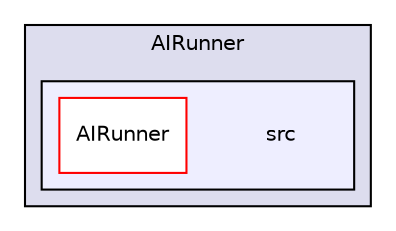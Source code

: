 digraph "D:/Work/Programmieren/Java/D-MARLA/Implementation/MARLA-Client/AIRunner/src" {
  compound=true
  node [ fontsize="10", fontname="Helvetica"];
  edge [ labelfontsize="10", labelfontname="Helvetica"];
  subgraph clusterdir_92b4037322f4336f317a8e5f8f14553b {
    graph [ bgcolor="#ddddee", pencolor="black", label="AIRunner" fontname="Helvetica", fontsize="10", URL="dir_92b4037322f4336f317a8e5f8f14553b.html"]
  subgraph clusterdir_405320567022b5881e1cff72f4d9c2c4 {
    graph [ bgcolor="#eeeeff", pencolor="black", label="" URL="dir_405320567022b5881e1cff72f4d9c2c4.html"];
    dir_405320567022b5881e1cff72f4d9c2c4 [shape=plaintext label="src"];
    dir_1aa44dc500b17cd2fb2c811841a5e5fd [shape=box label="AIRunner" color="red" fillcolor="white" style="filled" URL="dir_1aa44dc500b17cd2fb2c811841a5e5fd.html"];
  }
  }
}
